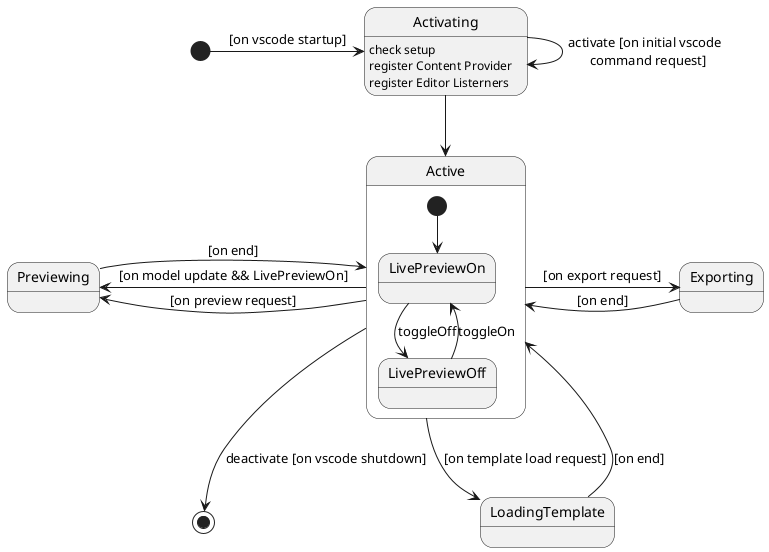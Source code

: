 @startuml
[*] -> Activating: [on vscode startup]
Activating: check setup
Activating: register Content Provider 
Activating: register Editor Listerners

Activating -> Activating: activate [on initial vscode \n command request]

Activating --> Active
Active --> [*]: deactivate [on vscode shutdown]

Active -left-> Previewing: [on preview request]
Active -left-> Previewing: [on model update && LivePreviewOn]
Previewing -> Active: [on end]

Active -> Exporting: [on export request]
Exporting -> Active: [on end]

Active --> LoadingTemplate: [on template load request]
LoadingTemplate --> Active: [on end]

state Active  {
  [*] --> LivePreviewOn 
  LivePreviewOn --> LivePreviewOff : toggleOff
  LivePreviewOff --> LivePreviewOn : toggleOn
}

@enduml